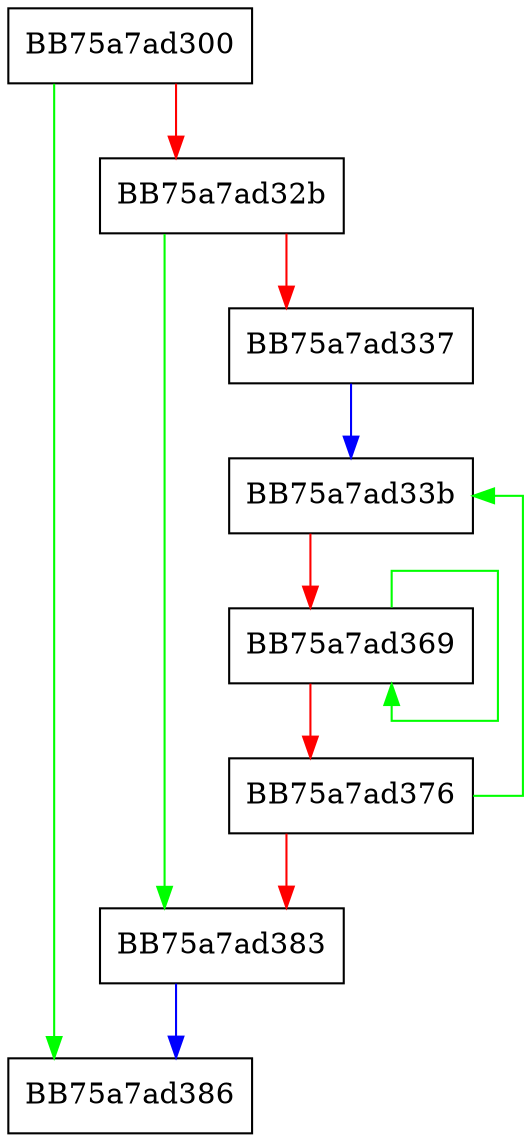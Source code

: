 digraph __acrt_lowio_create_handle_array {
  node [shape="box"];
  graph [splines=ortho];
  BB75a7ad300 -> BB75a7ad386 [color="green"];
  BB75a7ad300 -> BB75a7ad32b [color="red"];
  BB75a7ad32b -> BB75a7ad383 [color="green"];
  BB75a7ad32b -> BB75a7ad337 [color="red"];
  BB75a7ad337 -> BB75a7ad33b [color="blue"];
  BB75a7ad33b -> BB75a7ad369 [color="red"];
  BB75a7ad369 -> BB75a7ad369 [color="green"];
  BB75a7ad369 -> BB75a7ad376 [color="red"];
  BB75a7ad376 -> BB75a7ad33b [color="green"];
  BB75a7ad376 -> BB75a7ad383 [color="red"];
  BB75a7ad383 -> BB75a7ad386 [color="blue"];
}